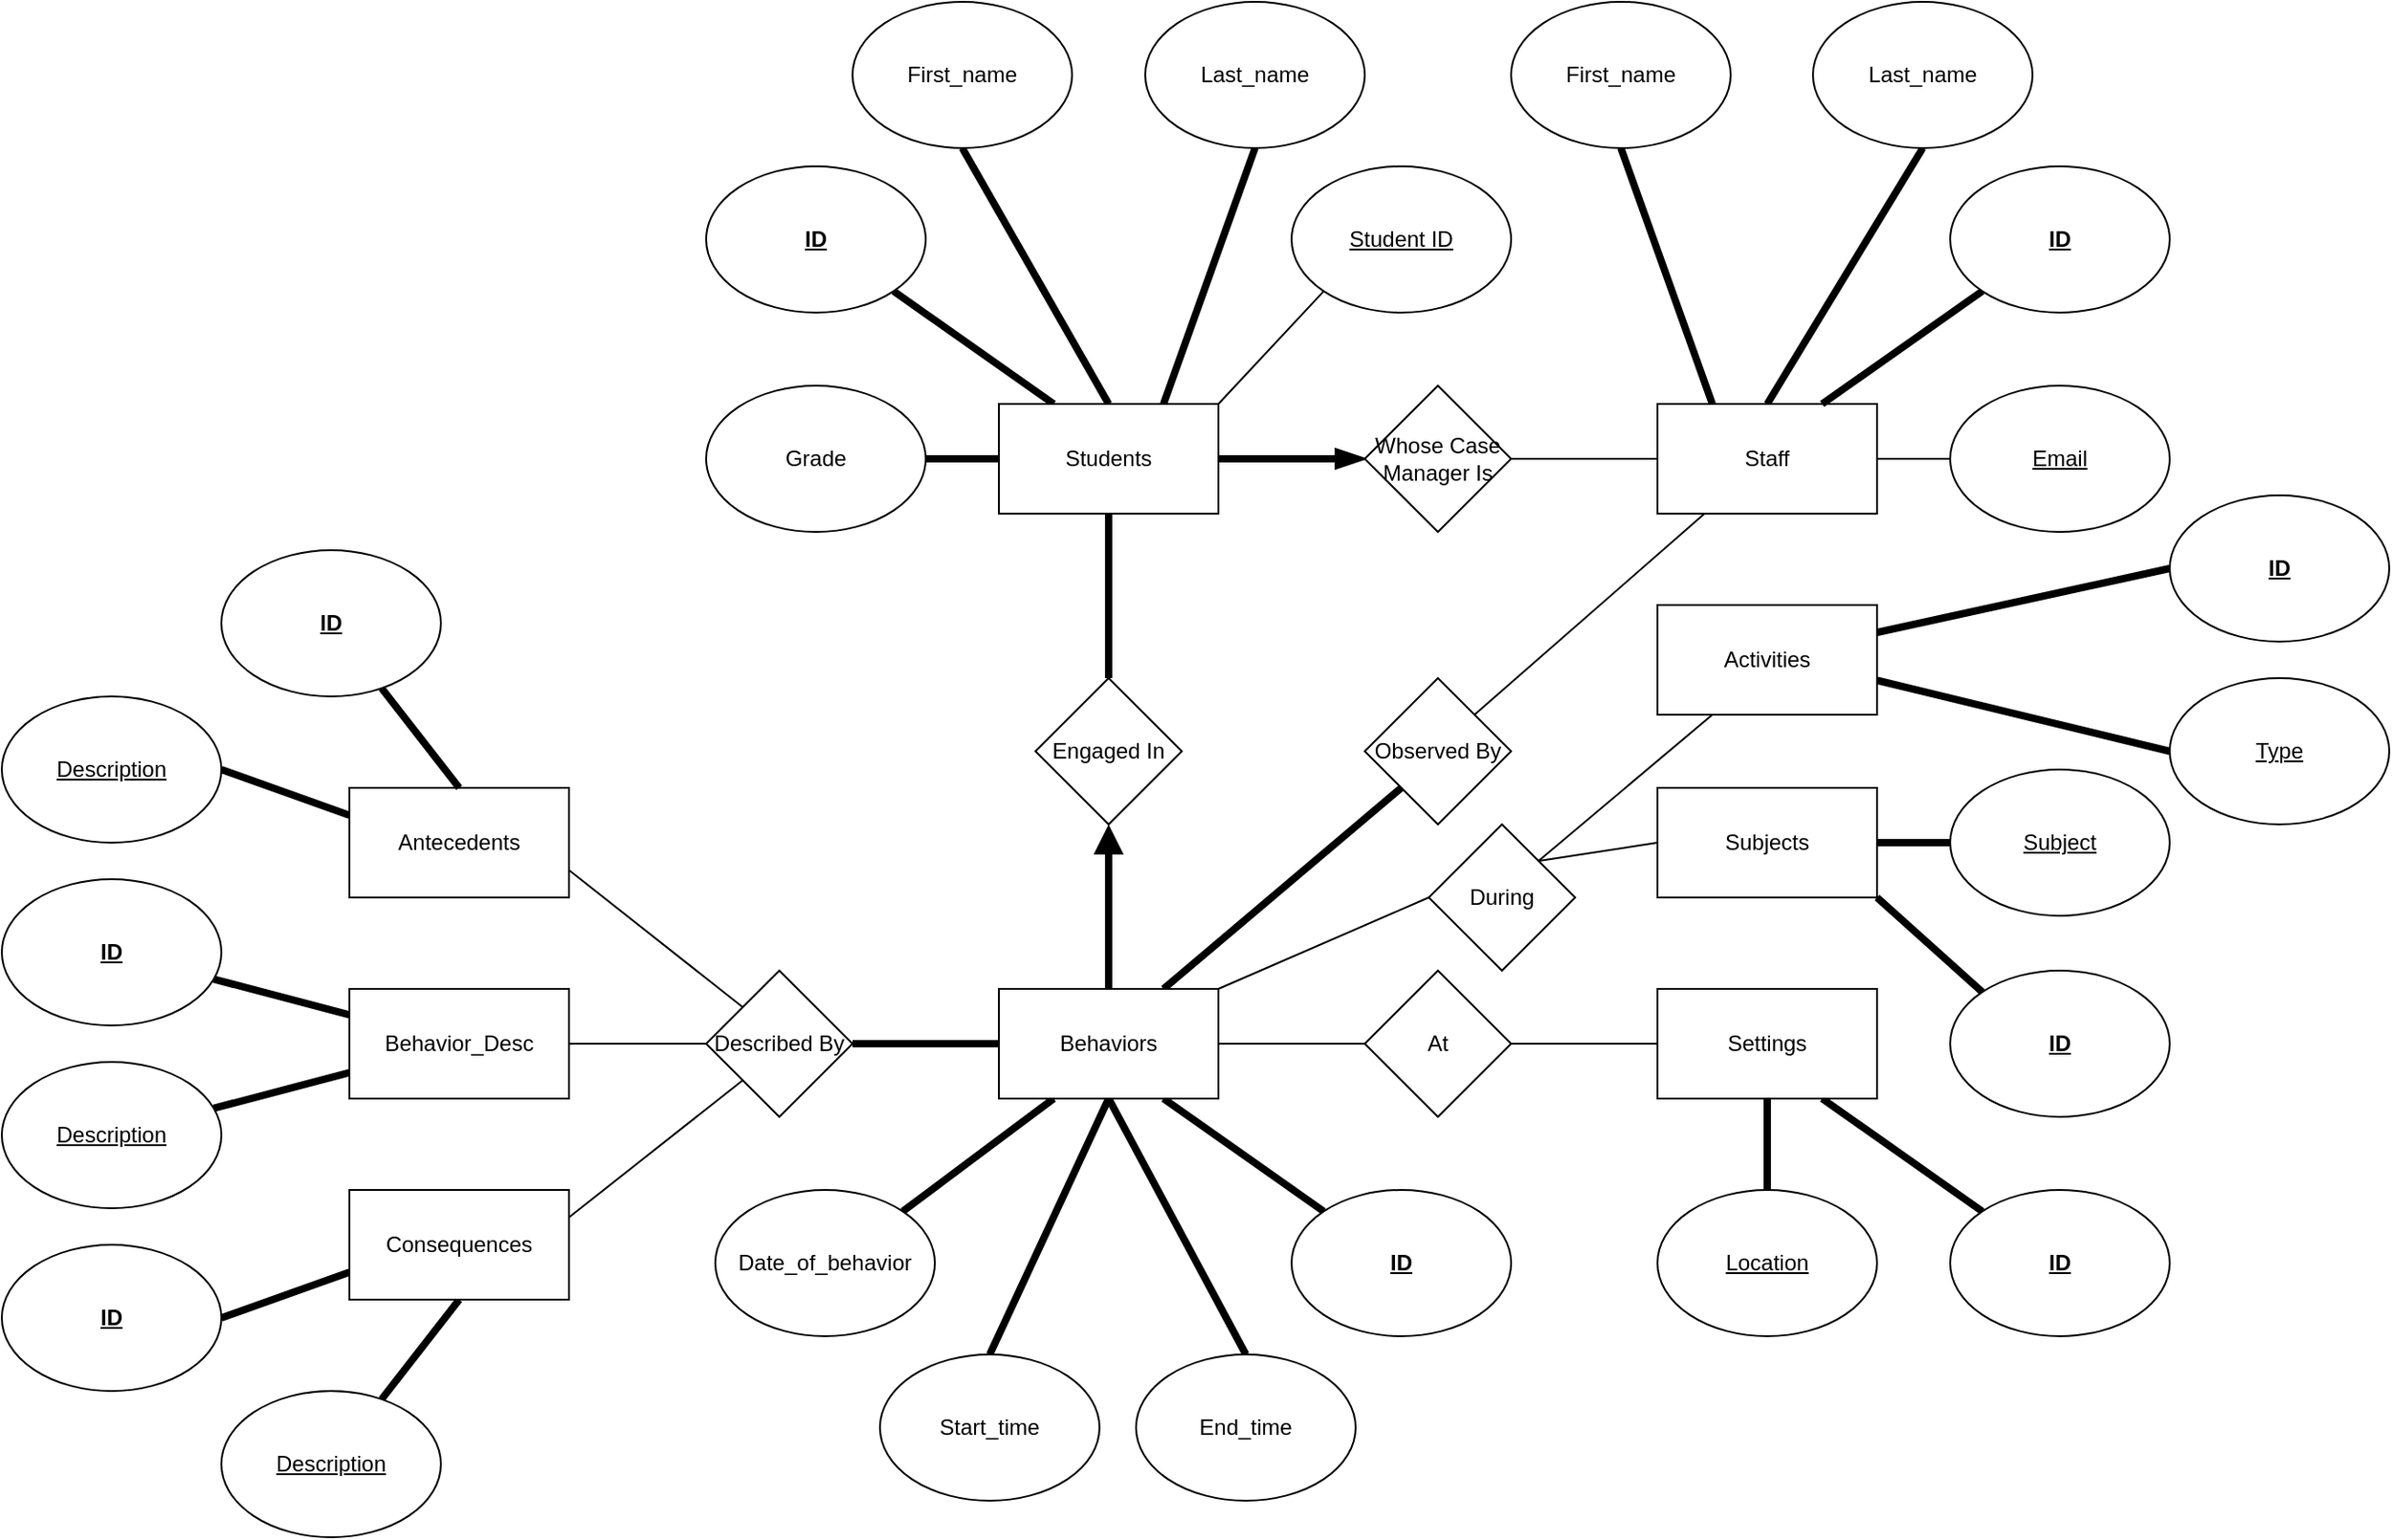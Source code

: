 <mxfile>
    <diagram id="y8RnvvxbeB4oHKP17V2s" name="Page-1">
        <mxGraphModel dx="1786" dy="1184" grid="1" gridSize="10" guides="1" tooltips="1" connect="1" arrows="1" fold="1" page="0" pageScale="1" pageWidth="850" pageHeight="1100" math="0" shadow="0">
            <root>
                <mxCell id="0"/>
                <mxCell id="1" parent="0"/>
                <mxCell id="23" value="" style="edgeStyle=none;html=1;endArrow=none;endFill=0;strokeWidth=4;exitX=0.5;exitY=0;exitDx=0;exitDy=0;entryX=0.5;entryY=1;entryDx=0;entryDy=0;" parent="1" source="2" target="3" edge="1">
                    <mxGeometry relative="1" as="geometry"/>
                </mxCell>
                <mxCell id="24" value="" style="edgeStyle=none;html=1;strokeWidth=4;endArrow=none;endFill=0;" parent="1" source="2" target="4" edge="1">
                    <mxGeometry relative="1" as="geometry"/>
                </mxCell>
                <mxCell id="25" value="" style="edgeStyle=none;html=1;strokeWidth=4;endArrow=none;endFill=0;entryX=0.5;entryY=0;entryDx=0;entryDy=0;exitX=0.5;exitY=1;exitDx=0;exitDy=0;exitPerimeter=0;" parent="1" source="2" target="10" edge="1">
                    <mxGeometry relative="1" as="geometry"/>
                </mxCell>
                <mxCell id="30" value="" style="edgeStyle=none;html=1;strokeWidth=4;endArrow=none;endFill=0;exitX=0.75;exitY=0;exitDx=0;exitDy=0;entryX=0;entryY=1;entryDx=0;entryDy=0;" parent="1" source="12" target="5" edge="1">
                    <mxGeometry relative="1" as="geometry"/>
                </mxCell>
                <mxCell id="46" style="edgeStyle=none;html=1;exitX=1;exitY=0.5;exitDx=0;exitDy=0;entryX=0;entryY=0.5;entryDx=0;entryDy=0;strokeWidth=4;endArrow=blockThin;endFill=1;" parent="1" source="2" target="43" edge="1">
                    <mxGeometry relative="1" as="geometry"/>
                </mxCell>
                <mxCell id="52" style="edgeStyle=none;html=1;exitX=0.25;exitY=0;exitDx=0;exitDy=0;entryX=1;entryY=1;entryDx=0;entryDy=0;strokeWidth=4;endArrow=none;endFill=0;" parent="1" source="2" target="47" edge="1">
                    <mxGeometry relative="1" as="geometry"/>
                </mxCell>
                <mxCell id="75" style="edgeStyle=none;html=1;exitX=1;exitY=0;exitDx=0;exitDy=0;entryX=0;entryY=1;entryDx=0;entryDy=0;strokeWidth=1;endArrow=none;endFill=0;endSize=6;" edge="1" parent="1" source="2" target="74">
                    <mxGeometry relative="1" as="geometry"/>
                </mxCell>
                <mxCell id="2" value="Students" style="rounded=0;whiteSpace=wrap;html=1;" parent="1" vertex="1">
                    <mxGeometry x="185" y="160" width="120" height="60" as="geometry"/>
                </mxCell>
                <mxCell id="3" value="First_name" style="ellipse;whiteSpace=wrap;html=1;" parent="1" vertex="1">
                    <mxGeometry x="105" y="-60" width="120" height="80" as="geometry"/>
                </mxCell>
                <mxCell id="4" value="Grade" style="ellipse;whiteSpace=wrap;html=1;" parent="1" vertex="1">
                    <mxGeometry x="25" y="150" width="120" height="80" as="geometry"/>
                </mxCell>
                <mxCell id="31" value="" style="edgeStyle=none;html=1;strokeWidth=1;endArrow=none;endFill=0;exitX=1;exitY=0;exitDx=0;exitDy=0;" parent="1" source="5" target="6" edge="1">
                    <mxGeometry relative="1" as="geometry"/>
                </mxCell>
                <mxCell id="5" value="Observed By" style="rhombus;whiteSpace=wrap;html=1;" parent="1" vertex="1">
                    <mxGeometry x="385" y="310" width="80" height="80" as="geometry"/>
                </mxCell>
                <mxCell id="32" value="" style="edgeStyle=none;html=1;strokeWidth=4;endArrow=none;endFill=0;exitX=0.5;exitY=0;exitDx=0;exitDy=0;entryX=0.5;entryY=1;entryDx=0;entryDy=0;" parent="1" source="6" target="7" edge="1">
                    <mxGeometry relative="1" as="geometry"/>
                </mxCell>
                <mxCell id="33" value="" style="edgeStyle=none;html=1;strokeWidth=1;endArrow=none;endFill=0;" parent="1" source="6" target="8" edge="1">
                    <mxGeometry relative="1" as="geometry"/>
                </mxCell>
                <mxCell id="6" value="Staff" style="rounded=0;whiteSpace=wrap;html=1;" parent="1" vertex="1">
                    <mxGeometry x="545" y="160" width="120" height="60" as="geometry"/>
                </mxCell>
                <mxCell id="7" value="Last_name" style="ellipse;whiteSpace=wrap;html=1;" parent="1" vertex="1">
                    <mxGeometry x="630" y="-60" width="120" height="80" as="geometry"/>
                </mxCell>
                <mxCell id="8" value="&lt;u&gt;Email&lt;/u&gt;" style="ellipse;whiteSpace=wrap;html=1;" parent="1" vertex="1">
                    <mxGeometry x="705" y="150" width="120" height="80" as="geometry"/>
                </mxCell>
                <mxCell id="10" value="Engaged In" style="rhombus;whiteSpace=wrap;html=1;" parent="1" vertex="1">
                    <mxGeometry x="205" y="310" width="80" height="80" as="geometry"/>
                </mxCell>
                <mxCell id="27" value="" style="edgeStyle=none;html=1;strokeWidth=4;endArrow=block;endFill=1;exitX=0.5;exitY=0;exitDx=0;exitDy=0;entryX=0.5;entryY=1;entryDx=0;entryDy=0;" parent="1" source="12" target="10" edge="1">
                    <mxGeometry relative="1" as="geometry"/>
                </mxCell>
                <mxCell id="28" value="" style="edgeStyle=none;html=1;strokeWidth=1;endArrow=none;endFill=0;" parent="1" source="12" target="18" edge="1">
                    <mxGeometry relative="1" as="geometry"/>
                </mxCell>
                <mxCell id="40" style="edgeStyle=none;html=1;exitX=0.5;exitY=1;exitDx=0;exitDy=0;entryX=0.5;entryY=0;entryDx=0;entryDy=0;strokeWidth=4;endArrow=none;endFill=0;" parent="1" source="12" target="39" edge="1">
                    <mxGeometry relative="1" as="geometry"/>
                </mxCell>
                <mxCell id="53" style="edgeStyle=none;html=1;exitX=0.75;exitY=1;exitDx=0;exitDy=0;entryX=0;entryY=0;entryDx=0;entryDy=0;strokeWidth=4;endArrow=none;endFill=0;" parent="1" source="12" target="50" edge="1">
                    <mxGeometry relative="1" as="geometry"/>
                </mxCell>
                <mxCell id="70" value="" style="edgeStyle=none;html=1;strokeWidth=4;endArrow=none;endFill=0;" edge="1" parent="1" source="12" target="65">
                    <mxGeometry relative="1" as="geometry"/>
                </mxCell>
                <mxCell id="73" style="edgeStyle=none;html=1;exitX=0.5;exitY=1;exitDx=0;exitDy=0;entryX=0.5;entryY=0;entryDx=0;entryDy=0;strokeWidth=4;endArrow=none;endFill=0;" edge="1" parent="1" source="12" target="72">
                    <mxGeometry relative="1" as="geometry"/>
                </mxCell>
                <mxCell id="81" style="edgeStyle=none;html=1;exitX=1;exitY=0;exitDx=0;exitDy=0;entryX=0;entryY=0.5;entryDx=0;entryDy=0;strokeWidth=1;endArrow=none;endFill=0;endSize=6;" edge="1" parent="1" source="12" target="80">
                    <mxGeometry relative="1" as="geometry"/>
                </mxCell>
                <mxCell id="108" style="edgeStyle=none;html=1;exitX=0.25;exitY=1;exitDx=0;exitDy=0;entryX=1;entryY=0;entryDx=0;entryDy=0;strokeWidth=4;endArrow=none;endFill=0;endSize=6;" edge="1" parent="1" source="12" target="107">
                    <mxGeometry relative="1" as="geometry"/>
                </mxCell>
                <mxCell id="12" value="Behaviors" style="rounded=0;whiteSpace=wrap;html=1;" parent="1" vertex="1">
                    <mxGeometry x="185" y="480" width="120" height="60" as="geometry"/>
                </mxCell>
                <mxCell id="18" value="At" style="rhombus;whiteSpace=wrap;html=1;" parent="1" vertex="1">
                    <mxGeometry x="385" y="470" width="80" height="80" as="geometry"/>
                </mxCell>
                <mxCell id="35" value="" style="edgeStyle=none;html=1;strokeWidth=4;endArrow=none;endFill=0;" parent="1" target="20" edge="1">
                    <mxGeometry relative="1" as="geometry">
                        <mxPoint x="605" y="540" as="sourcePoint"/>
                    </mxGeometry>
                </mxCell>
                <mxCell id="36" value="" style="edgeStyle=none;html=1;strokeWidth=1;endArrow=none;endFill=0;" parent="1" source="19" target="18" edge="1">
                    <mxGeometry relative="1" as="geometry"/>
                </mxCell>
                <mxCell id="54" style="edgeStyle=none;html=1;exitX=0.75;exitY=1;exitDx=0;exitDy=0;entryX=0;entryY=0;entryDx=0;entryDy=0;strokeWidth=4;endArrow=none;endFill=0;" parent="1" source="19" target="49" edge="1">
                    <mxGeometry relative="1" as="geometry"/>
                </mxCell>
                <mxCell id="19" value="Settings" style="rounded=0;whiteSpace=wrap;html=1;" parent="1" vertex="1">
                    <mxGeometry x="545" y="480" width="120" height="60" as="geometry"/>
                </mxCell>
                <mxCell id="20" value="&lt;u&gt;Location&lt;/u&gt;" style="ellipse;whiteSpace=wrap;html=1;" parent="1" vertex="1">
                    <mxGeometry x="545" y="590" width="120" height="80" as="geometry"/>
                </mxCell>
                <mxCell id="39" value="Start_time" style="ellipse;whiteSpace=wrap;html=1;" parent="1" vertex="1">
                    <mxGeometry x="120" y="680" width="120" height="80" as="geometry"/>
                </mxCell>
                <mxCell id="45" style="edgeStyle=none;html=1;exitX=1;exitY=0.5;exitDx=0;exitDy=0;entryX=0;entryY=0.5;entryDx=0;entryDy=0;strokeWidth=1;endArrow=none;endFill=0;" parent="1" source="43" target="6" edge="1">
                    <mxGeometry relative="1" as="geometry"/>
                </mxCell>
                <mxCell id="43" value="Whose Case Manager Is" style="rhombus;whiteSpace=wrap;html=1;" parent="1" vertex="1">
                    <mxGeometry x="385" y="150" width="80" height="80" as="geometry"/>
                </mxCell>
                <mxCell id="47" value="&lt;b&gt;&lt;u&gt;ID&lt;/u&gt;&lt;/b&gt;" style="ellipse;whiteSpace=wrap;html=1;" parent="1" vertex="1">
                    <mxGeometry x="25" y="30" width="120" height="80" as="geometry"/>
                </mxCell>
                <mxCell id="51" style="edgeStyle=none;html=1;exitX=0;exitY=1;exitDx=0;exitDy=0;entryX=0.75;entryY=0;entryDx=0;entryDy=0;strokeWidth=4;endArrow=none;endFill=0;" parent="1" source="48" target="6" edge="1">
                    <mxGeometry relative="1" as="geometry"/>
                </mxCell>
                <mxCell id="48" value="&lt;b&gt;&lt;u&gt;ID&lt;/u&gt;&lt;/b&gt;" style="ellipse;whiteSpace=wrap;html=1;" parent="1" vertex="1">
                    <mxGeometry x="705" y="30" width="120" height="80" as="geometry"/>
                </mxCell>
                <mxCell id="49" value="&lt;b&gt;&lt;u&gt;ID&lt;/u&gt;&lt;/b&gt;" style="ellipse;whiteSpace=wrap;html=1;" parent="1" vertex="1">
                    <mxGeometry x="705" y="590" width="120" height="80" as="geometry"/>
                </mxCell>
                <mxCell id="50" value="&lt;b&gt;&lt;u&gt;ID&lt;/u&gt;&lt;/b&gt;" style="ellipse;whiteSpace=wrap;html=1;" parent="1" vertex="1">
                    <mxGeometry x="345" y="590" width="120" height="80" as="geometry"/>
                </mxCell>
                <mxCell id="62" value="&lt;u&gt;Subject&lt;/u&gt;" style="ellipse;whiteSpace=wrap;html=1;" parent="1" vertex="1">
                    <mxGeometry x="705" y="360" width="120" height="80" as="geometry"/>
                </mxCell>
                <mxCell id="67" value="" style="edgeStyle=none;html=1;endArrow=none;endFill=0;strokeWidth=4;" edge="1" parent="1" source="64" target="66">
                    <mxGeometry relative="1" as="geometry"/>
                </mxCell>
                <mxCell id="69" value="" style="edgeStyle=none;html=1;strokeWidth=4;endArrow=none;endFill=0;" edge="1" parent="1" source="64" target="68">
                    <mxGeometry relative="1" as="geometry"/>
                </mxCell>
                <mxCell id="71" value="" style="edgeStyle=none;html=1;strokeWidth=1;endArrow=none;endFill=0;" edge="1" parent="1" source="64" target="65">
                    <mxGeometry relative="1" as="geometry"/>
                </mxCell>
                <mxCell id="64" value="Behavior_Desc" style="rounded=0;whiteSpace=wrap;html=1;" vertex="1" parent="1">
                    <mxGeometry x="-170" y="480" width="120" height="60" as="geometry"/>
                </mxCell>
                <mxCell id="65" value="Described By" style="rhombus;whiteSpace=wrap;html=1;" vertex="1" parent="1">
                    <mxGeometry x="25" y="470" width="80" height="80" as="geometry"/>
                </mxCell>
                <mxCell id="66" value="&lt;b&gt;&lt;u&gt;ID&lt;/u&gt;&lt;/b&gt;" style="ellipse;whiteSpace=wrap;html=1;" vertex="1" parent="1">
                    <mxGeometry x="-360" y="420" width="120" height="80" as="geometry"/>
                </mxCell>
                <mxCell id="68" value="&lt;u&gt;Description&lt;/u&gt;" style="ellipse;whiteSpace=wrap;html=1;" vertex="1" parent="1">
                    <mxGeometry x="-360" y="520" width="120" height="80" as="geometry"/>
                </mxCell>
                <mxCell id="72" value="End_time" style="ellipse;whiteSpace=wrap;html=1;" vertex="1" parent="1">
                    <mxGeometry x="260" y="680" width="120" height="80" as="geometry"/>
                </mxCell>
                <mxCell id="74" value="&lt;u&gt;Student ID&lt;/u&gt;" style="ellipse;whiteSpace=wrap;html=1;" vertex="1" parent="1">
                    <mxGeometry x="345" y="30" width="120" height="80" as="geometry"/>
                </mxCell>
                <mxCell id="77" style="edgeStyle=none;html=1;exitX=0.5;exitY=1;exitDx=0;exitDy=0;entryX=0.75;entryY=0;entryDx=0;entryDy=0;strokeWidth=4;endArrow=none;endFill=0;endSize=6;" edge="1" parent="1" source="76" target="2">
                    <mxGeometry relative="1" as="geometry"/>
                </mxCell>
                <mxCell id="76" value="Last_name" style="ellipse;whiteSpace=wrap;html=1;" vertex="1" parent="1">
                    <mxGeometry x="265" y="-60" width="120" height="80" as="geometry"/>
                </mxCell>
                <mxCell id="79" style="edgeStyle=none;html=1;exitX=0.5;exitY=1;exitDx=0;exitDy=0;strokeWidth=4;endArrow=none;endFill=0;endSize=6;entryX=0.25;entryY=0;entryDx=0;entryDy=0;" edge="1" parent="1" source="78" target="6">
                    <mxGeometry relative="1" as="geometry">
                        <mxPoint x="600" y="160" as="targetPoint"/>
                    </mxGeometry>
                </mxCell>
                <mxCell id="78" value="First_name" style="ellipse;whiteSpace=wrap;html=1;" vertex="1" parent="1">
                    <mxGeometry x="465" y="-60" width="120" height="80" as="geometry"/>
                </mxCell>
                <mxCell id="85" style="edgeStyle=none;html=1;exitX=1;exitY=0;exitDx=0;exitDy=0;entryX=0.25;entryY=1;entryDx=0;entryDy=0;strokeWidth=1;endArrow=none;endFill=0;endSize=6;" edge="1" parent="1" source="80" target="82">
                    <mxGeometry relative="1" as="geometry"/>
                </mxCell>
                <mxCell id="88" style="edgeStyle=none;html=1;exitX=1;exitY=0;exitDx=0;exitDy=0;entryX=0;entryY=0.5;entryDx=0;entryDy=0;strokeWidth=1;endArrow=none;endFill=0;endSize=6;" edge="1" parent="1" source="80" target="86">
                    <mxGeometry relative="1" as="geometry"/>
                </mxCell>
                <mxCell id="80" value="During" style="rhombus;whiteSpace=wrap;html=1;" vertex="1" parent="1">
                    <mxGeometry x="420" y="390" width="80" height="80" as="geometry"/>
                </mxCell>
                <mxCell id="84" style="edgeStyle=none;html=1;entryX=0;entryY=0.5;entryDx=0;entryDy=0;strokeWidth=4;endArrow=none;endFill=0;endSize=6;" edge="1" parent="1" target="83">
                    <mxGeometry relative="1" as="geometry">
                        <mxPoint x="660" y="310" as="sourcePoint"/>
                    </mxGeometry>
                </mxCell>
                <mxCell id="82" value="Activities" style="rounded=0;whiteSpace=wrap;html=1;" vertex="1" parent="1">
                    <mxGeometry x="545" y="270" width="120" height="60" as="geometry"/>
                </mxCell>
                <mxCell id="83" value="&lt;u&gt;Type&lt;/u&gt;" style="ellipse;whiteSpace=wrap;html=1;" vertex="1" parent="1">
                    <mxGeometry x="825" y="310" width="120" height="80" as="geometry"/>
                </mxCell>
                <mxCell id="89" style="edgeStyle=none;html=1;exitX=1;exitY=0.5;exitDx=0;exitDy=0;entryX=0;entryY=0.5;entryDx=0;entryDy=0;strokeWidth=4;endArrow=none;endFill=0;endSize=6;" edge="1" parent="1" source="86" target="62">
                    <mxGeometry relative="1" as="geometry"/>
                </mxCell>
                <mxCell id="91" style="edgeStyle=none;html=1;exitX=1;exitY=1;exitDx=0;exitDy=0;entryX=0;entryY=0;entryDx=0;entryDy=0;strokeWidth=4;endArrow=none;endFill=0;endSize=6;" edge="1" parent="1" source="86" target="90">
                    <mxGeometry relative="1" as="geometry"/>
                </mxCell>
                <mxCell id="86" value="Subjects" style="rounded=0;whiteSpace=wrap;html=1;" vertex="1" parent="1">
                    <mxGeometry x="545" y="370" width="120" height="60" as="geometry"/>
                </mxCell>
                <mxCell id="90" value="&lt;b&gt;&lt;u&gt;ID&lt;/u&gt;&lt;/b&gt;" style="ellipse;whiteSpace=wrap;html=1;" vertex="1" parent="1">
                    <mxGeometry x="705" y="470" width="120" height="80" as="geometry"/>
                </mxCell>
                <mxCell id="93" style="edgeStyle=none;html=1;exitX=0;exitY=0.5;exitDx=0;exitDy=0;entryX=1;entryY=0.25;entryDx=0;entryDy=0;strokeWidth=4;endArrow=none;endFill=0;endSize=6;" edge="1" parent="1" source="92" target="82">
                    <mxGeometry relative="1" as="geometry"/>
                </mxCell>
                <mxCell id="92" value="&lt;b&gt;&lt;u&gt;ID&lt;/u&gt;&lt;/b&gt;" style="ellipse;whiteSpace=wrap;html=1;" vertex="1" parent="1">
                    <mxGeometry x="825" y="210" width="120" height="80" as="geometry"/>
                </mxCell>
                <mxCell id="101" style="edgeStyle=none;html=1;exitX=0;exitY=0.25;exitDx=0;exitDy=0;entryX=1;entryY=0.5;entryDx=0;entryDy=0;strokeWidth=4;endArrow=none;endFill=0;endSize=6;" edge="1" parent="1" source="94" target="96">
                    <mxGeometry relative="1" as="geometry"/>
                </mxCell>
                <mxCell id="105" style="edgeStyle=none;html=1;exitX=1;exitY=0.75;exitDx=0;exitDy=0;entryX=0;entryY=0;entryDx=0;entryDy=0;strokeWidth=1;endArrow=none;endFill=0;endSize=6;" edge="1" parent="1" source="94" target="65">
                    <mxGeometry relative="1" as="geometry"/>
                </mxCell>
                <mxCell id="94" value="Antecedents" style="rounded=0;whiteSpace=wrap;html=1;" vertex="1" parent="1">
                    <mxGeometry x="-170" y="370" width="120" height="60" as="geometry"/>
                </mxCell>
                <mxCell id="102" style="edgeStyle=none;html=1;exitX=0;exitY=0.75;exitDx=0;exitDy=0;entryX=1;entryY=0.5;entryDx=0;entryDy=0;strokeWidth=4;endArrow=none;endFill=0;endSize=6;" edge="1" parent="1" source="95" target="97">
                    <mxGeometry relative="1" as="geometry"/>
                </mxCell>
                <mxCell id="104" style="edgeStyle=none;html=1;exitX=0.5;exitY=1;exitDx=0;exitDy=0;strokeWidth=4;endArrow=none;endFill=0;endSize=6;" edge="1" parent="1" source="95" target="99">
                    <mxGeometry relative="1" as="geometry"/>
                </mxCell>
                <mxCell id="106" style="edgeStyle=none;html=1;exitX=1;exitY=0.25;exitDx=0;exitDy=0;entryX=0;entryY=1;entryDx=0;entryDy=0;strokeWidth=1;endArrow=none;endFill=0;endSize=6;" edge="1" parent="1" source="95" target="65">
                    <mxGeometry relative="1" as="geometry"/>
                </mxCell>
                <mxCell id="95" value="Consequences" style="rounded=0;whiteSpace=wrap;html=1;" vertex="1" parent="1">
                    <mxGeometry x="-170" y="590" width="120" height="60" as="geometry"/>
                </mxCell>
                <mxCell id="96" value="&lt;u&gt;Description&lt;/u&gt;" style="ellipse;whiteSpace=wrap;html=1;" vertex="1" parent="1">
                    <mxGeometry x="-360" y="320" width="120" height="80" as="geometry"/>
                </mxCell>
                <mxCell id="97" value="&lt;b&gt;&lt;u&gt;ID&lt;/u&gt;&lt;/b&gt;" style="ellipse;whiteSpace=wrap;html=1;" vertex="1" parent="1">
                    <mxGeometry x="-360" y="620" width="120" height="80" as="geometry"/>
                </mxCell>
                <mxCell id="100" style="edgeStyle=none;html=1;entryX=0.5;entryY=0;entryDx=0;entryDy=0;strokeWidth=4;endArrow=none;endFill=0;endSize=6;" edge="1" parent="1" source="98" target="94">
                    <mxGeometry relative="1" as="geometry"/>
                </mxCell>
                <mxCell id="98" value="&lt;b&gt;&lt;u&gt;ID&lt;/u&gt;&lt;/b&gt;" style="ellipse;whiteSpace=wrap;html=1;" vertex="1" parent="1">
                    <mxGeometry x="-240" y="240" width="120" height="80" as="geometry"/>
                </mxCell>
                <mxCell id="99" value="&lt;u&gt;Description&lt;/u&gt;" style="ellipse;whiteSpace=wrap;html=1;" vertex="1" parent="1">
                    <mxGeometry x="-240" y="700" width="120" height="80" as="geometry"/>
                </mxCell>
                <mxCell id="107" value="Date_of_behavior" style="ellipse;whiteSpace=wrap;html=1;" vertex="1" parent="1">
                    <mxGeometry x="30" y="590" width="120" height="80" as="geometry"/>
                </mxCell>
            </root>
        </mxGraphModel>
    </diagram>
</mxfile>